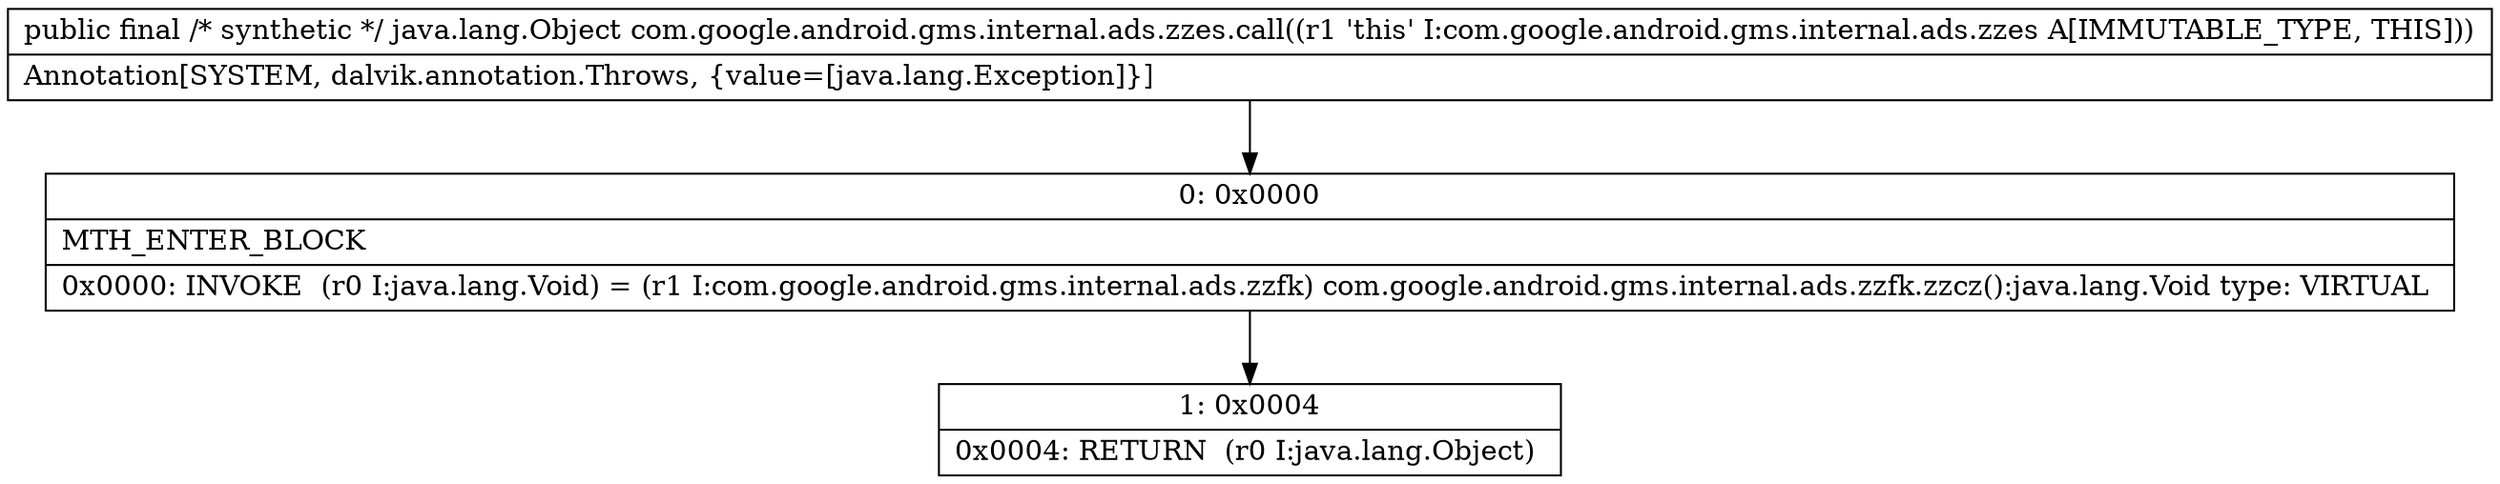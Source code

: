 digraph "CFG forcom.google.android.gms.internal.ads.zzes.call()Ljava\/lang\/Object;" {
Node_0 [shape=record,label="{0\:\ 0x0000|MTH_ENTER_BLOCK\l|0x0000: INVOKE  (r0 I:java.lang.Void) = (r1 I:com.google.android.gms.internal.ads.zzfk) com.google.android.gms.internal.ads.zzfk.zzcz():java.lang.Void type: VIRTUAL \l}"];
Node_1 [shape=record,label="{1\:\ 0x0004|0x0004: RETURN  (r0 I:java.lang.Object) \l}"];
MethodNode[shape=record,label="{public final \/* synthetic *\/ java.lang.Object com.google.android.gms.internal.ads.zzes.call((r1 'this' I:com.google.android.gms.internal.ads.zzes A[IMMUTABLE_TYPE, THIS]))  | Annotation[SYSTEM, dalvik.annotation.Throws, \{value=[java.lang.Exception]\}]\l}"];
MethodNode -> Node_0;
Node_0 -> Node_1;
}

